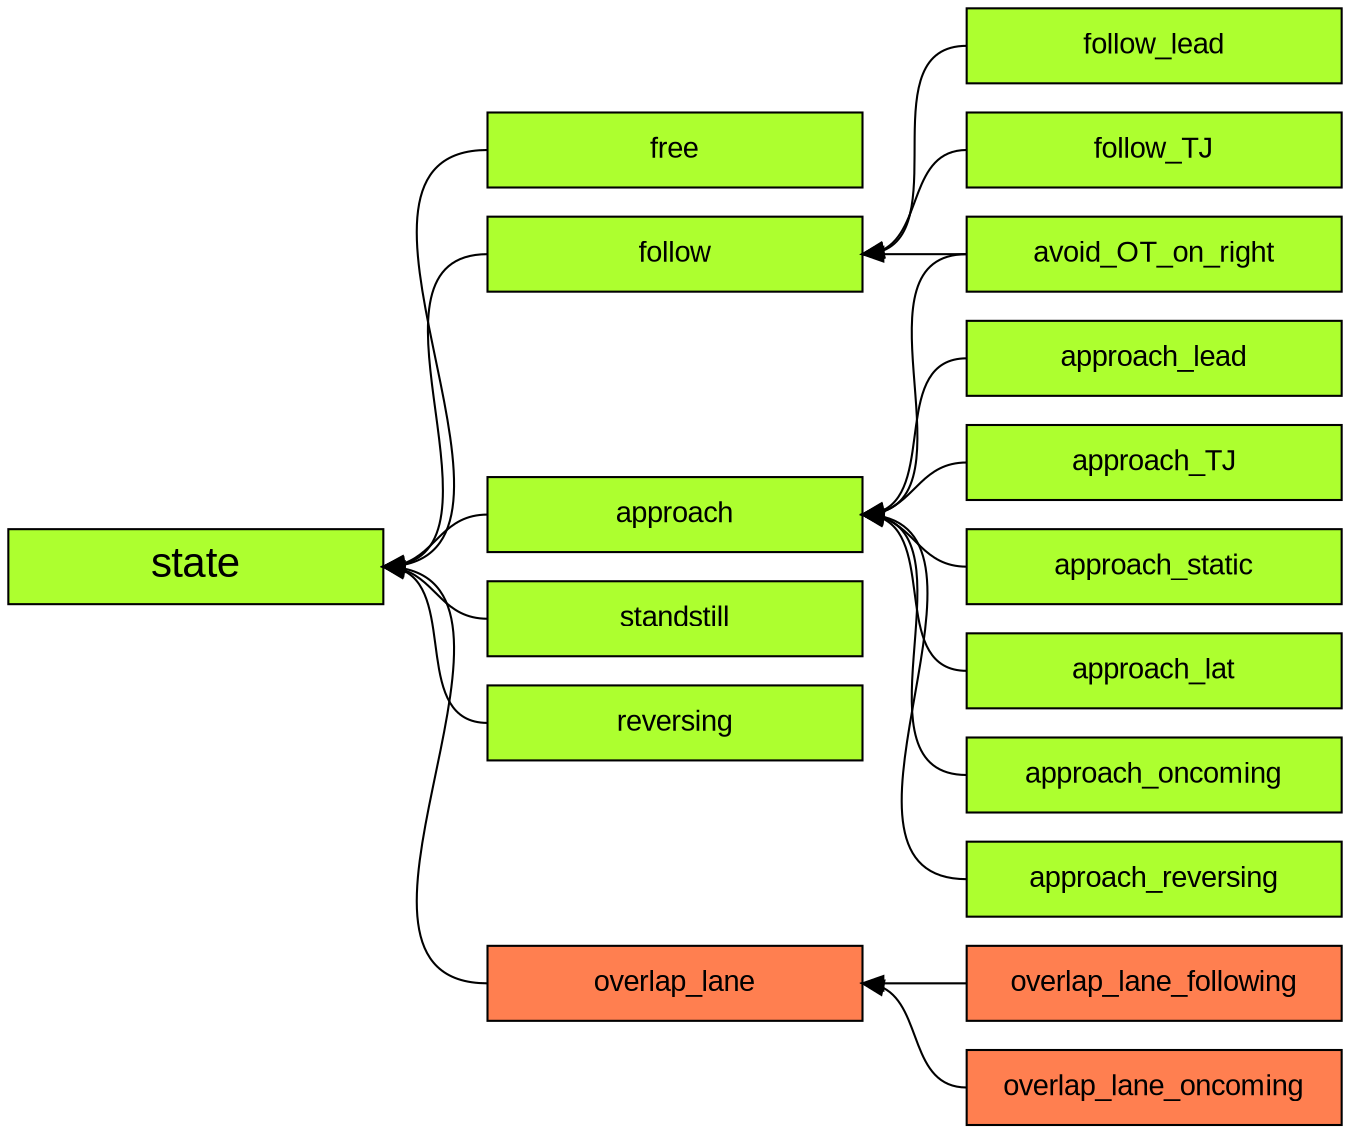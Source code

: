 digraph g {

rankdir=LR
overlap=false
splines=true
ranksep=0.7
nodesep=0.2
bgcolor=white

node[
    fontname=Arial
    shape=box
    style=filled
    fillcolor="greenyellow"
    width=2.5
    ]

edge[
    arrowtail=""
    dir=back
    ]

edge[tailport=e headport=w]

state[blub=<<b><i>Zustand</i></b>> fontsize="20"]

free[blub=<<b>Freies Fahren</b>>]
follow[blub=<<b><i>Folgen</i></b>>]
approach[blub=<<b><i>Annähern</i></b>>]
standstill[blub=<<b>Stillstand</b>>]
reversing[blub=<<b>Rückwärtsfahrt</b>>]

node[width=2.5]


follow_lead[blub="Einem Voraus-\nfahrenden folgen"]
follow_TJ[blub="Fahren im Stau"]


approach_lead[blub="Annähern an einen\nVorausfahrenden"]
approach_TJ[blub="Annähern an ein\nStauende"]
approach_static[blub="Annähern an ein\nstatisches Objekt"]
approach_lat[blub="Annähern an ein sich lateral\nbewegendes Objekt"]
approach_oncoming[blub="Annähern an ein entgegen-\nkommendes Objekt"]
approach_reversing[blub="Annähern an ein rückwärts-\nfahrendes Objekt"]
avoid_OT_on_right[blub="Rechts Überholen\nvermeiden"]


state -> free
state -> follow
state -> approach
state -> standstill
state -> reversing

follow -> follow_lead
follow -> follow_TJ

approach -> approach_lead
approach -> approach_TJ
approach -> approach_static
approach -> approach_lat
approach -> approach_reversing
approach -> approach_oncoming

follow -> avoid_OT_on_right
approach -> avoid_OT_on_right

{rank=same;free;follow;approach;standstill}

node[fillcolor="coral" width=2.5]

state -> overlap_lane
overlap_lane -> overlap_lane_following
overlap_lane -> overlap_lane_oncoming


// Layout
edge[style=invis]

// follow -> approach -> free

// dummy[style=invis width=8]
// dummy -> state
// dummy -> follow
// dummy -> free
// dummy -> approach
// {rank=same;state;dummy}
}